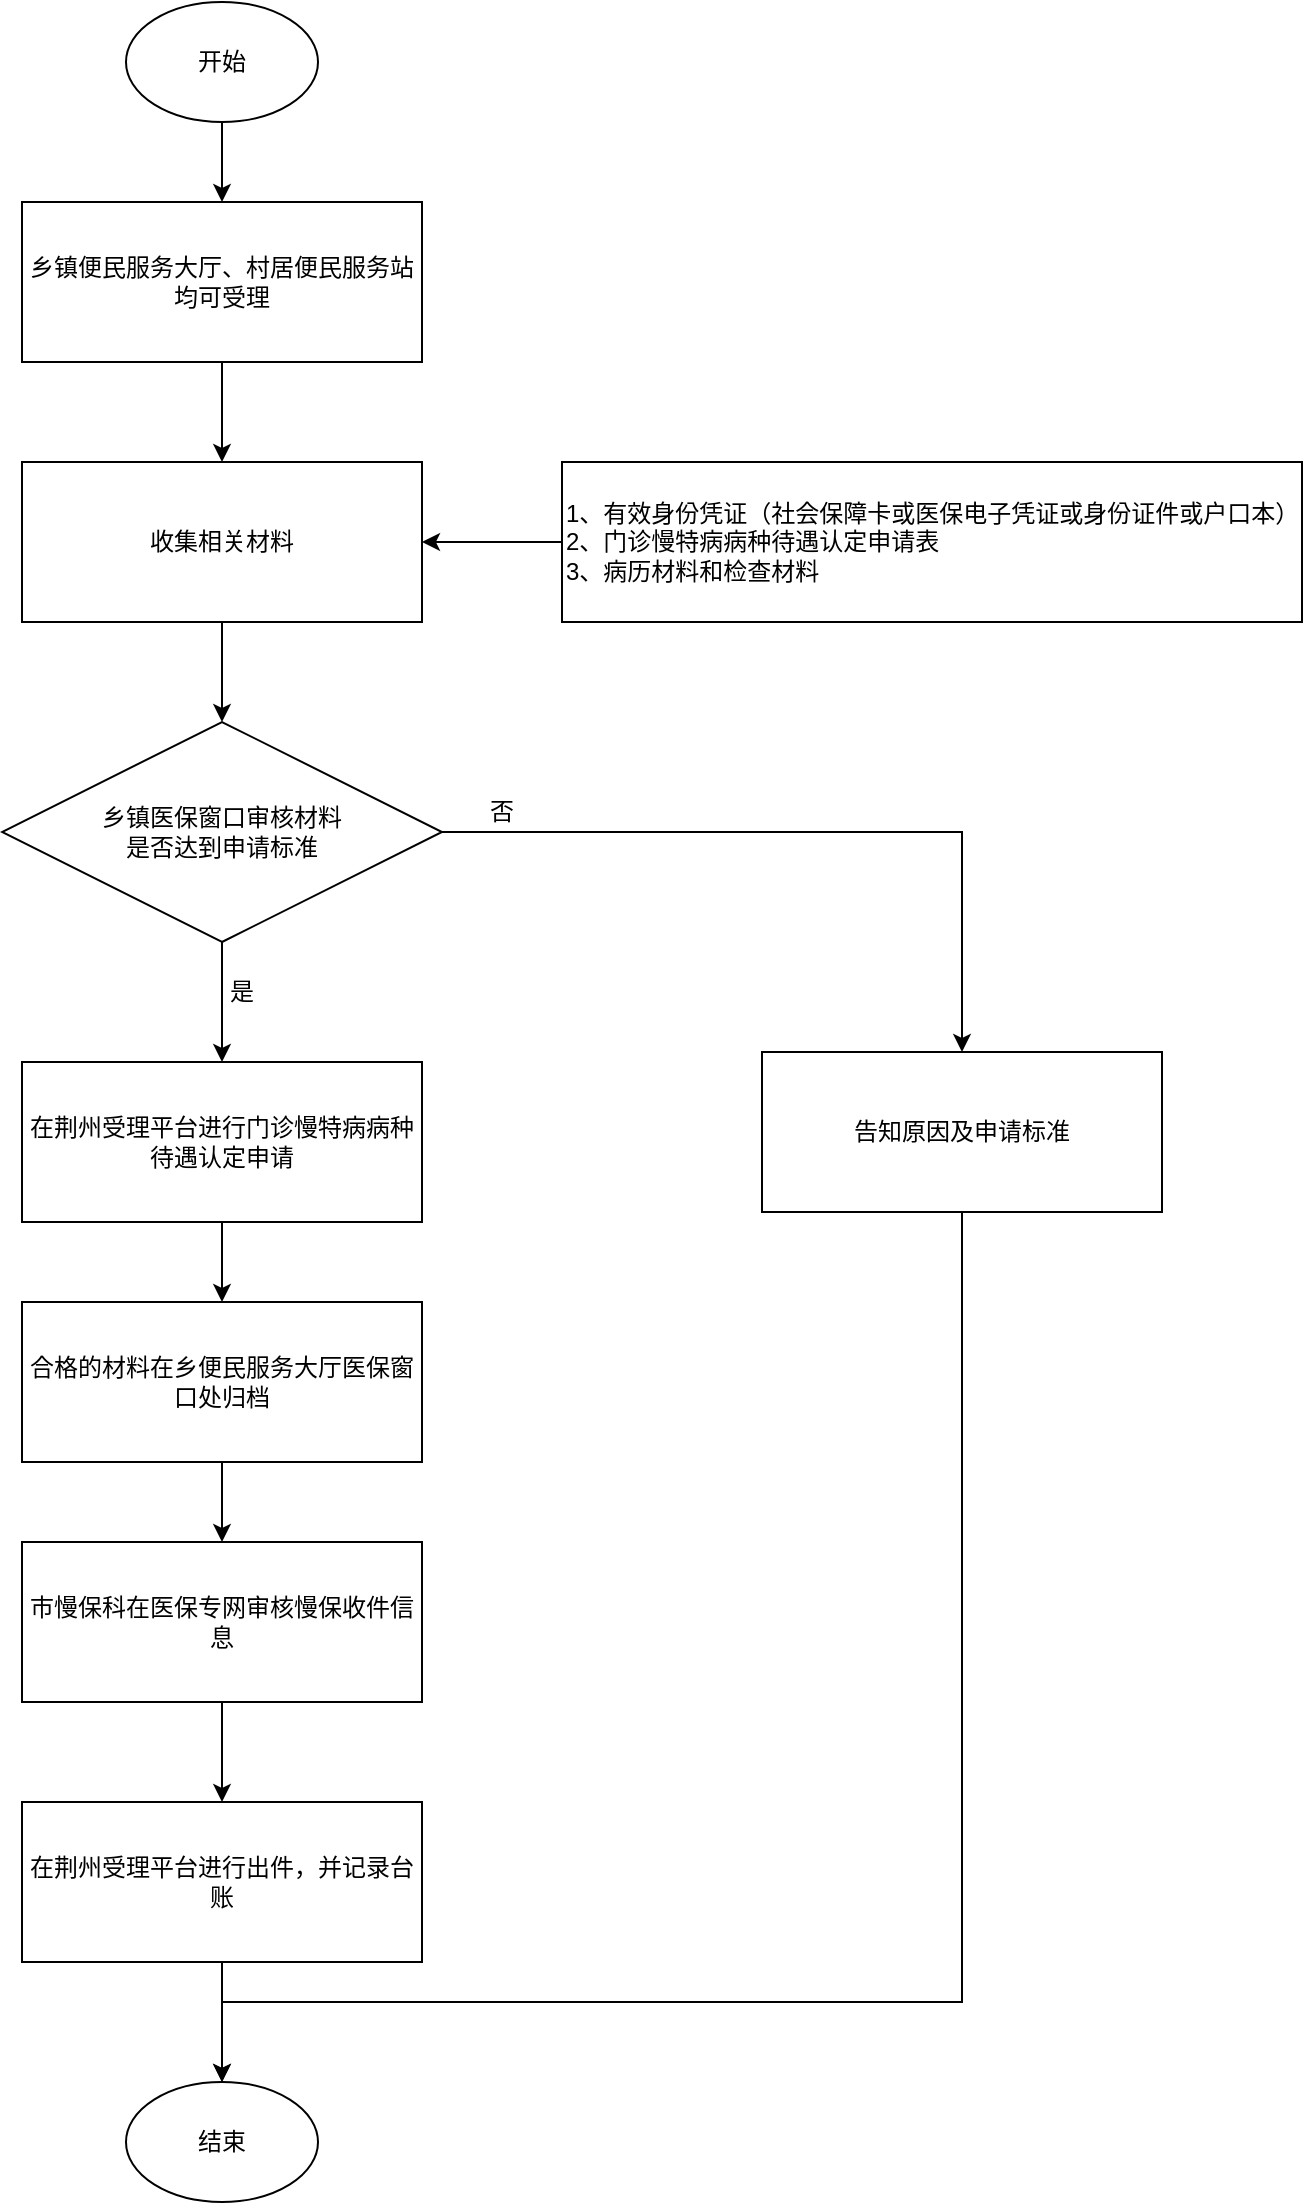 <mxfile version="22.0.8" type="github">
  <diagram name="第 1 页" id="zYQkf0oS7l_Wd5UYFt0w">
    <mxGraphModel dx="2785" dy="1460" grid="1" gridSize="10" guides="1" tooltips="1" connect="1" arrows="1" fold="1" page="1" pageScale="1" pageWidth="827" pageHeight="1169" math="0" shadow="0">
      <root>
        <mxCell id="0" />
        <mxCell id="1" parent="0" />
        <mxCell id="MoBmle4iaVLPQ8r7kCBZ-3" style="edgeStyle=orthogonalEdgeStyle;rounded=0;orthogonalLoop=1;jettySize=auto;html=1;exitX=0.5;exitY=1;exitDx=0;exitDy=0;entryX=0.5;entryY=0;entryDx=0;entryDy=0;" parent="1" source="MoBmle4iaVLPQ8r7kCBZ-1" target="MoBmle4iaVLPQ8r7kCBZ-2" edge="1">
          <mxGeometry relative="1" as="geometry" />
        </mxCell>
        <mxCell id="MoBmle4iaVLPQ8r7kCBZ-1" value="开始" style="ellipse;whiteSpace=wrap;html=1;flipV=1;" parent="1" vertex="1">
          <mxGeometry x="172" y="35" width="96" height="60" as="geometry" />
        </mxCell>
        <mxCell id="MoBmle4iaVLPQ8r7kCBZ-6" style="edgeStyle=orthogonalEdgeStyle;rounded=0;orthogonalLoop=1;jettySize=auto;html=1;exitX=0.5;exitY=1;exitDx=0;exitDy=0;entryX=0.5;entryY=0;entryDx=0;entryDy=0;" parent="1" source="MoBmle4iaVLPQ8r7kCBZ-2" target="MoBmle4iaVLPQ8r7kCBZ-4" edge="1">
          <mxGeometry relative="1" as="geometry" />
        </mxCell>
        <mxCell id="MoBmle4iaVLPQ8r7kCBZ-2" value="乡镇便民服务大厅、村居便民服务站均可受理" style="rounded=0;whiteSpace=wrap;html=1;flipV=1;" parent="1" vertex="1">
          <mxGeometry x="120" y="135" width="200" height="80" as="geometry" />
        </mxCell>
        <mxCell id="MoBmle4iaVLPQ8r7kCBZ-7" style="edgeStyle=orthogonalEdgeStyle;rounded=0;orthogonalLoop=1;jettySize=auto;html=1;exitX=0.5;exitY=1;exitDx=0;exitDy=0;entryX=0.5;entryY=0;entryDx=0;entryDy=0;" parent="1" source="MoBmle4iaVLPQ8r7kCBZ-4" edge="1" target="MoBmle4iaVLPQ8r7kCBZ-10">
          <mxGeometry relative="1" as="geometry">
            <mxPoint x="180" y="335" as="targetPoint" />
          </mxGeometry>
        </mxCell>
        <mxCell id="MoBmle4iaVLPQ8r7kCBZ-4" value="收集相关材料" style="rounded=0;whiteSpace=wrap;html=1;flipV=1;" parent="1" vertex="1">
          <mxGeometry x="120" y="265" width="200" height="80" as="geometry" />
        </mxCell>
        <mxCell id="MoBmle4iaVLPQ8r7kCBZ-9" style="edgeStyle=orthogonalEdgeStyle;rounded=0;orthogonalLoop=1;jettySize=auto;html=1;exitX=0;exitY=0.5;exitDx=0;exitDy=0;entryX=1;entryY=0.5;entryDx=0;entryDy=0;" parent="1" source="MoBmle4iaVLPQ8r7kCBZ-8" target="MoBmle4iaVLPQ8r7kCBZ-4" edge="1">
          <mxGeometry relative="1" as="geometry" />
        </mxCell>
        <mxCell id="MoBmle4iaVLPQ8r7kCBZ-8" value="&lt;div&gt;1、有效身份凭证（社会保障卡或医保电子凭证或身份证件或户口本）&lt;/div&gt;&lt;div&gt;2、门诊慢特病病种待遇认定申请表&lt;/div&gt;&lt;div&gt;3、病历材料和检查材料&lt;/div&gt;" style="rounded=0;whiteSpace=wrap;html=1;align=left;" parent="1" vertex="1">
          <mxGeometry x="390" y="265" width="370" height="80" as="geometry" />
        </mxCell>
        <mxCell id="MoBmle4iaVLPQ8r7kCBZ-12" style="edgeStyle=orthogonalEdgeStyle;rounded=0;orthogonalLoop=1;jettySize=auto;html=1;exitX=0.5;exitY=1;exitDx=0;exitDy=0;" parent="1" source="MoBmle4iaVLPQ8r7kCBZ-10" target="MoBmle4iaVLPQ8r7kCBZ-11" edge="1">
          <mxGeometry relative="1" as="geometry" />
        </mxCell>
        <mxCell id="MoBmle4iaVLPQ8r7kCBZ-27" style="edgeStyle=orthogonalEdgeStyle;rounded=0;orthogonalLoop=1;jettySize=auto;html=1;exitX=1;exitY=0.5;exitDx=0;exitDy=0;entryX=0.5;entryY=0;entryDx=0;entryDy=0;" parent="1" source="MoBmle4iaVLPQ8r7kCBZ-10" target="MoBmle4iaVLPQ8r7kCBZ-16" edge="1">
          <mxGeometry relative="1" as="geometry" />
        </mxCell>
        <mxCell id="MoBmle4iaVLPQ8r7kCBZ-10" value="乡镇医保窗口审核材料&lt;br&gt;是否达到申请标准" style="rhombus;whiteSpace=wrap;html=1;flipV=1;" parent="1" vertex="1">
          <mxGeometry x="110" y="395" width="220" height="110" as="geometry" />
        </mxCell>
        <mxCell id="MoBmle4iaVLPQ8r7kCBZ-22" style="edgeStyle=orthogonalEdgeStyle;rounded=0;orthogonalLoop=1;jettySize=auto;html=1;exitX=0.5;exitY=1;exitDx=0;exitDy=0;entryX=0.5;entryY=0;entryDx=0;entryDy=0;" parent="1" source="MoBmle4iaVLPQ8r7kCBZ-11" target="MoBmle4iaVLPQ8r7kCBZ-21" edge="1">
          <mxGeometry relative="1" as="geometry" />
        </mxCell>
        <mxCell id="MoBmle4iaVLPQ8r7kCBZ-11" value="在荆州受理平台进行门诊慢特病病种待遇认定申请" style="rounded=0;whiteSpace=wrap;html=1;flipV=1;" parent="1" vertex="1">
          <mxGeometry x="120" y="565" width="200" height="80" as="geometry" />
        </mxCell>
        <mxCell id="MoBmle4iaVLPQ8r7kCBZ-15" value="是" style="text;html=1;strokeColor=none;fillColor=none;align=center;verticalAlign=middle;whiteSpace=wrap;rounded=0;" parent="1" vertex="1">
          <mxGeometry x="200" y="515" width="60" height="30" as="geometry" />
        </mxCell>
        <mxCell id="vSB2HKqjgQNLfzRTWTfq-8" style="edgeStyle=orthogonalEdgeStyle;rounded=0;hachureGap=4;orthogonalLoop=1;jettySize=auto;html=1;exitX=0.5;exitY=1;exitDx=0;exitDy=0;entryX=0.5;entryY=0;entryDx=0;entryDy=0;fontFamily=Architects Daughter;fontSource=https%3A%2F%2Ffonts.googleapis.com%2Fcss%3Ffamily%3DArchitects%2BDaughter;fontSize=16;" edge="1" parent="1" source="MoBmle4iaVLPQ8r7kCBZ-16" target="MoBmle4iaVLPQ8r7kCBZ-25">
          <mxGeometry relative="1" as="geometry">
            <Array as="points">
              <mxPoint x="590" y="1035" />
              <mxPoint x="220" y="1035" />
            </Array>
          </mxGeometry>
        </mxCell>
        <mxCell id="MoBmle4iaVLPQ8r7kCBZ-16" value="告知原因及申请标准" style="rounded=0;whiteSpace=wrap;html=1;" parent="1" vertex="1">
          <mxGeometry x="490" y="560" width="200" height="80" as="geometry" />
        </mxCell>
        <mxCell id="MoBmle4iaVLPQ8r7kCBZ-20" value="否" style="text;html=1;strokeColor=none;fillColor=none;align=center;verticalAlign=middle;whiteSpace=wrap;rounded=0;" parent="1" vertex="1">
          <mxGeometry x="330" y="425" width="60" height="30" as="geometry" />
        </mxCell>
        <mxCell id="vSB2HKqjgQNLfzRTWTfq-5" style="edgeStyle=orthogonalEdgeStyle;rounded=0;hachureGap=4;orthogonalLoop=1;jettySize=auto;html=1;exitX=0.5;exitY=1;exitDx=0;exitDy=0;entryX=0.5;entryY=0;entryDx=0;entryDy=0;fontFamily=Architects Daughter;fontSource=https%3A%2F%2Ffonts.googleapis.com%2Fcss%3Ffamily%3DArchitects%2BDaughter;fontSize=16;" edge="1" parent="1" source="MoBmle4iaVLPQ8r7kCBZ-21" target="vSB2HKqjgQNLfzRTWTfq-3">
          <mxGeometry relative="1" as="geometry" />
        </mxCell>
        <mxCell id="MoBmle4iaVLPQ8r7kCBZ-21" value="合格的材料在乡便民服务大厅医保窗口处归档" style="rounded=0;whiteSpace=wrap;html=1;flipV=1;" parent="1" vertex="1">
          <mxGeometry x="120" y="685" width="200" height="80" as="geometry" />
        </mxCell>
        <mxCell id="MoBmle4iaVLPQ8r7kCBZ-25" value="结束" style="ellipse;whiteSpace=wrap;html=1;flipV=1;" parent="1" vertex="1">
          <mxGeometry x="172" y="1075" width="96" height="60" as="geometry" />
        </mxCell>
        <mxCell id="vSB2HKqjgQNLfzRTWTfq-6" style="edgeStyle=orthogonalEdgeStyle;rounded=0;hachureGap=4;orthogonalLoop=1;jettySize=auto;html=1;exitX=0.5;exitY=1;exitDx=0;exitDy=0;entryX=0.5;entryY=0;entryDx=0;entryDy=0;fontFamily=Architects Daughter;fontSource=https%3A%2F%2Ffonts.googleapis.com%2Fcss%3Ffamily%3DArchitects%2BDaughter;fontSize=16;" edge="1" parent="1" source="vSB2HKqjgQNLfzRTWTfq-3" target="vSB2HKqjgQNLfzRTWTfq-4">
          <mxGeometry relative="1" as="geometry" />
        </mxCell>
        <mxCell id="vSB2HKqjgQNLfzRTWTfq-3" value="市慢保科在医保专网审核慢保收件信息" style="rounded=0;whiteSpace=wrap;html=1;flipV=1;" vertex="1" parent="1">
          <mxGeometry x="120" y="805" width="200" height="80" as="geometry" />
        </mxCell>
        <mxCell id="vSB2HKqjgQNLfzRTWTfq-7" style="edgeStyle=orthogonalEdgeStyle;rounded=0;hachureGap=4;orthogonalLoop=1;jettySize=auto;html=1;exitX=0.5;exitY=1;exitDx=0;exitDy=0;entryX=0.5;entryY=0;entryDx=0;entryDy=0;fontFamily=Architects Daughter;fontSource=https%3A%2F%2Ffonts.googleapis.com%2Fcss%3Ffamily%3DArchitects%2BDaughter;fontSize=16;" edge="1" parent="1" source="vSB2HKqjgQNLfzRTWTfq-4" target="MoBmle4iaVLPQ8r7kCBZ-25">
          <mxGeometry relative="1" as="geometry" />
        </mxCell>
        <mxCell id="vSB2HKqjgQNLfzRTWTfq-4" value="在荆州受理平台进行出件，并记录台账" style="rounded=0;whiteSpace=wrap;html=1;flipV=1;" vertex="1" parent="1">
          <mxGeometry x="120" y="935" width="200" height="80" as="geometry" />
        </mxCell>
      </root>
    </mxGraphModel>
  </diagram>
</mxfile>
